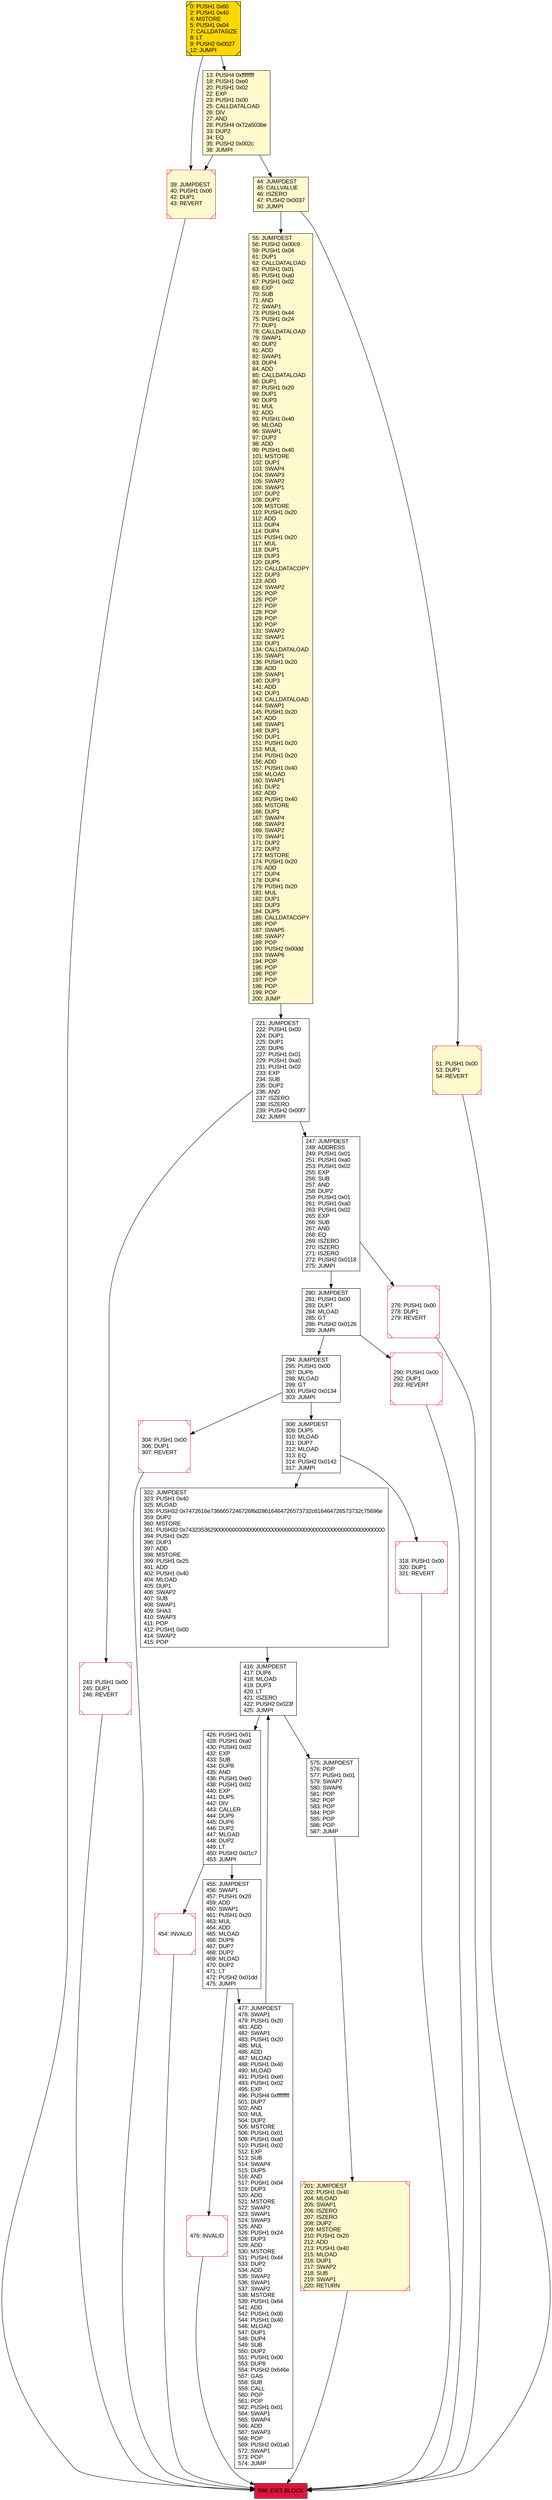 digraph G {
bgcolor=transparent rankdir=UD;
node [shape=box style=filled color=black fillcolor=white fontname=arial fontcolor=black];
290 [label="290: PUSH1 0x00\l292: DUP1\l293: REVERT\l" shape=Msquare color=crimson ];
221 [label="221: JUMPDEST\l222: PUSH1 0x00\l224: DUP1\l225: DUP1\l226: DUP6\l227: PUSH1 0x01\l229: PUSH1 0xa0\l231: PUSH1 0x02\l233: EXP\l234: SUB\l235: DUP2\l236: AND\l237: ISZERO\l238: ISZERO\l239: PUSH2 0x00f7\l242: JUMPI\l" ];
247 [label="247: JUMPDEST\l248: ADDRESS\l249: PUSH1 0x01\l251: PUSH1 0xa0\l253: PUSH1 0x02\l255: EXP\l256: SUB\l257: AND\l258: DUP2\l259: PUSH1 0x01\l261: PUSH1 0xa0\l263: PUSH1 0x02\l265: EXP\l266: SUB\l267: AND\l268: EQ\l269: ISZERO\l270: ISZERO\l271: ISZERO\l272: PUSH2 0x0118\l275: JUMPI\l" ];
588 [label="588: EXIT BLOCK\l" fillcolor=crimson ];
280 [label="280: JUMPDEST\l281: PUSH1 0x00\l283: DUP7\l284: MLOAD\l285: GT\l286: PUSH2 0x0126\l289: JUMPI\l" ];
308 [label="308: JUMPDEST\l309: DUP5\l310: MLOAD\l311: DUP7\l312: MLOAD\l313: EQ\l314: PUSH2 0x0142\l317: JUMPI\l" ];
322 [label="322: JUMPDEST\l323: PUSH1 0x40\l325: MLOAD\l326: PUSH32 0x7472616e7366657246726f6d28616464726573732c616464726573732c75696e\l359: DUP2\l360: MSTORE\l361: PUSH32 0x7432353629000000000000000000000000000000000000000000000000000000\l394: PUSH1 0x20\l396: DUP3\l397: ADD\l398: MSTORE\l399: PUSH1 0x25\l401: ADD\l402: PUSH1 0x40\l404: MLOAD\l405: DUP1\l406: SWAP2\l407: SUB\l408: SWAP1\l409: SHA3\l410: SWAP3\l411: POP\l412: PUSH1 0x00\l414: SWAP2\l415: POP\l" ];
304 [label="304: PUSH1 0x00\l306: DUP1\l307: REVERT\l" shape=Msquare color=crimson ];
51 [label="51: PUSH1 0x00\l53: DUP1\l54: REVERT\l" fillcolor=lemonchiffon shape=Msquare color=crimson ];
243 [label="243: PUSH1 0x00\l245: DUP1\l246: REVERT\l" shape=Msquare color=crimson ];
0 [label="0: PUSH1 0x60\l2: PUSH1 0x40\l4: MSTORE\l5: PUSH1 0x04\l7: CALLDATASIZE\l8: LT\l9: PUSH2 0x0027\l12: JUMPI\l" fillcolor=lemonchiffon shape=Msquare fillcolor=gold ];
318 [label="318: PUSH1 0x00\l320: DUP1\l321: REVERT\l" shape=Msquare color=crimson ];
39 [label="39: JUMPDEST\l40: PUSH1 0x00\l42: DUP1\l43: REVERT\l" fillcolor=lemonchiffon shape=Msquare color=crimson ];
455 [label="455: JUMPDEST\l456: SWAP1\l457: PUSH1 0x20\l459: ADD\l460: SWAP1\l461: PUSH1 0x20\l463: MUL\l464: ADD\l465: MLOAD\l466: DUP9\l467: DUP7\l468: DUP2\l469: MLOAD\l470: DUP2\l471: LT\l472: PUSH2 0x01dd\l475: JUMPI\l" ];
476 [label="476: INVALID\l" shape=Msquare color=crimson ];
44 [label="44: JUMPDEST\l45: CALLVALUE\l46: ISZERO\l47: PUSH2 0x0037\l50: JUMPI\l" fillcolor=lemonchiffon ];
294 [label="294: JUMPDEST\l295: PUSH1 0x00\l297: DUP6\l298: MLOAD\l299: GT\l300: PUSH2 0x0134\l303: JUMPI\l" ];
201 [label="201: JUMPDEST\l202: PUSH1 0x40\l204: MLOAD\l205: SWAP1\l206: ISZERO\l207: ISZERO\l208: DUP2\l209: MSTORE\l210: PUSH1 0x20\l212: ADD\l213: PUSH1 0x40\l215: MLOAD\l216: DUP1\l217: SWAP2\l218: SUB\l219: SWAP1\l220: RETURN\l" fillcolor=lemonchiffon shape=Msquare color=crimson ];
477 [label="477: JUMPDEST\l478: SWAP1\l479: PUSH1 0x20\l481: ADD\l482: SWAP1\l483: PUSH1 0x20\l485: MUL\l486: ADD\l487: MLOAD\l488: PUSH1 0x40\l490: MLOAD\l491: PUSH1 0xe0\l493: PUSH1 0x02\l495: EXP\l496: PUSH4 0xffffffff\l501: DUP7\l502: AND\l503: MUL\l504: DUP2\l505: MSTORE\l506: PUSH1 0x01\l508: PUSH1 0xa0\l510: PUSH1 0x02\l512: EXP\l513: SUB\l514: SWAP4\l515: DUP5\l516: AND\l517: PUSH1 0x04\l519: DUP3\l520: ADD\l521: MSTORE\l522: SWAP2\l523: SWAP1\l524: SWAP3\l525: AND\l526: PUSH1 0x24\l528: DUP3\l529: ADD\l530: MSTORE\l531: PUSH1 0x44\l533: DUP2\l534: ADD\l535: SWAP2\l536: SWAP1\l537: SWAP2\l538: MSTORE\l539: PUSH1 0x64\l541: ADD\l542: PUSH1 0x00\l544: PUSH1 0x40\l546: MLOAD\l547: DUP1\l548: DUP4\l549: SUB\l550: DUP2\l551: PUSH1 0x00\l553: DUP8\l554: PUSH2 0x646e\l557: GAS\l558: SUB\l559: CALL\l560: POP\l561: POP\l562: PUSH1 0x01\l564: SWAP1\l565: SWAP4\l566: ADD\l567: SWAP3\l568: POP\l569: PUSH2 0x01a0\l572: SWAP1\l573: POP\l574: JUMP\l" ];
575 [label="575: JUMPDEST\l576: POP\l577: PUSH1 0x01\l579: SWAP7\l580: SWAP6\l581: POP\l582: POP\l583: POP\l584: POP\l585: POP\l586: POP\l587: JUMP\l" ];
55 [label="55: JUMPDEST\l56: PUSH2 0x00c9\l59: PUSH1 0x04\l61: DUP1\l62: CALLDATALOAD\l63: PUSH1 0x01\l65: PUSH1 0xa0\l67: PUSH1 0x02\l69: EXP\l70: SUB\l71: AND\l72: SWAP1\l73: PUSH1 0x44\l75: PUSH1 0x24\l77: DUP1\l78: CALLDATALOAD\l79: SWAP1\l80: DUP2\l81: ADD\l82: SWAP1\l83: DUP4\l84: ADD\l85: CALLDATALOAD\l86: DUP1\l87: PUSH1 0x20\l89: DUP1\l90: DUP3\l91: MUL\l92: ADD\l93: PUSH1 0x40\l95: MLOAD\l96: SWAP1\l97: DUP2\l98: ADD\l99: PUSH1 0x40\l101: MSTORE\l102: DUP1\l103: SWAP4\l104: SWAP3\l105: SWAP2\l106: SWAP1\l107: DUP2\l108: DUP2\l109: MSTORE\l110: PUSH1 0x20\l112: ADD\l113: DUP4\l114: DUP4\l115: PUSH1 0x20\l117: MUL\l118: DUP1\l119: DUP3\l120: DUP5\l121: CALLDATACOPY\l122: DUP3\l123: ADD\l124: SWAP2\l125: POP\l126: POP\l127: POP\l128: POP\l129: POP\l130: POP\l131: SWAP2\l132: SWAP1\l133: DUP1\l134: CALLDATALOAD\l135: SWAP1\l136: PUSH1 0x20\l138: ADD\l139: SWAP1\l140: DUP3\l141: ADD\l142: DUP1\l143: CALLDATALOAD\l144: SWAP1\l145: PUSH1 0x20\l147: ADD\l148: SWAP1\l149: DUP1\l150: DUP1\l151: PUSH1 0x20\l153: MUL\l154: PUSH1 0x20\l156: ADD\l157: PUSH1 0x40\l159: MLOAD\l160: SWAP1\l161: DUP2\l162: ADD\l163: PUSH1 0x40\l165: MSTORE\l166: DUP1\l167: SWAP4\l168: SWAP3\l169: SWAP2\l170: SWAP1\l171: DUP2\l172: DUP2\l173: MSTORE\l174: PUSH1 0x20\l176: ADD\l177: DUP4\l178: DUP4\l179: PUSH1 0x20\l181: MUL\l182: DUP1\l183: DUP3\l184: DUP5\l185: CALLDATACOPY\l186: POP\l187: SWAP5\l188: SWAP7\l189: POP\l190: PUSH2 0x00dd\l193: SWAP6\l194: POP\l195: POP\l196: POP\l197: POP\l198: POP\l199: POP\l200: JUMP\l" fillcolor=lemonchiffon ];
276 [label="276: PUSH1 0x00\l278: DUP1\l279: REVERT\l" shape=Msquare color=crimson ];
426 [label="426: PUSH1 0x01\l428: PUSH1 0xa0\l430: PUSH1 0x02\l432: EXP\l433: SUB\l434: DUP8\l435: AND\l436: PUSH1 0xe0\l438: PUSH1 0x02\l440: EXP\l441: DUP5\l442: DIV\l443: CALLER\l444: DUP9\l445: DUP6\l446: DUP2\l447: MLOAD\l448: DUP2\l449: LT\l450: PUSH2 0x01c7\l453: JUMPI\l" ];
13 [label="13: PUSH4 0xffffffff\l18: PUSH1 0xe0\l20: PUSH1 0x02\l22: EXP\l23: PUSH1 0x00\l25: CALLDATALOAD\l26: DIV\l27: AND\l28: PUSH4 0x72a503be\l33: DUP2\l34: EQ\l35: PUSH2 0x002c\l38: JUMPI\l" fillcolor=lemonchiffon ];
454 [label="454: INVALID\l" shape=Msquare color=crimson ];
416 [label="416: JUMPDEST\l417: DUP6\l418: MLOAD\l419: DUP3\l420: LT\l421: ISZERO\l422: PUSH2 0x023f\l425: JUMPI\l" ];
308 -> 322;
455 -> 476;
247 -> 280;
416 -> 426;
455 -> 477;
416 -> 575;
426 -> 454;
221 -> 247;
280 -> 290;
290 -> 588;
477 -> 416;
308 -> 318;
318 -> 588;
426 -> 455;
44 -> 55;
221 -> 243;
13 -> 39;
13 -> 44;
304 -> 588;
51 -> 588;
243 -> 588;
575 -> 201;
280 -> 294;
294 -> 308;
0 -> 13;
201 -> 588;
39 -> 588;
476 -> 588;
322 -> 416;
454 -> 588;
44 -> 51;
55 -> 221;
0 -> 39;
276 -> 588;
294 -> 304;
247 -> 276;
}